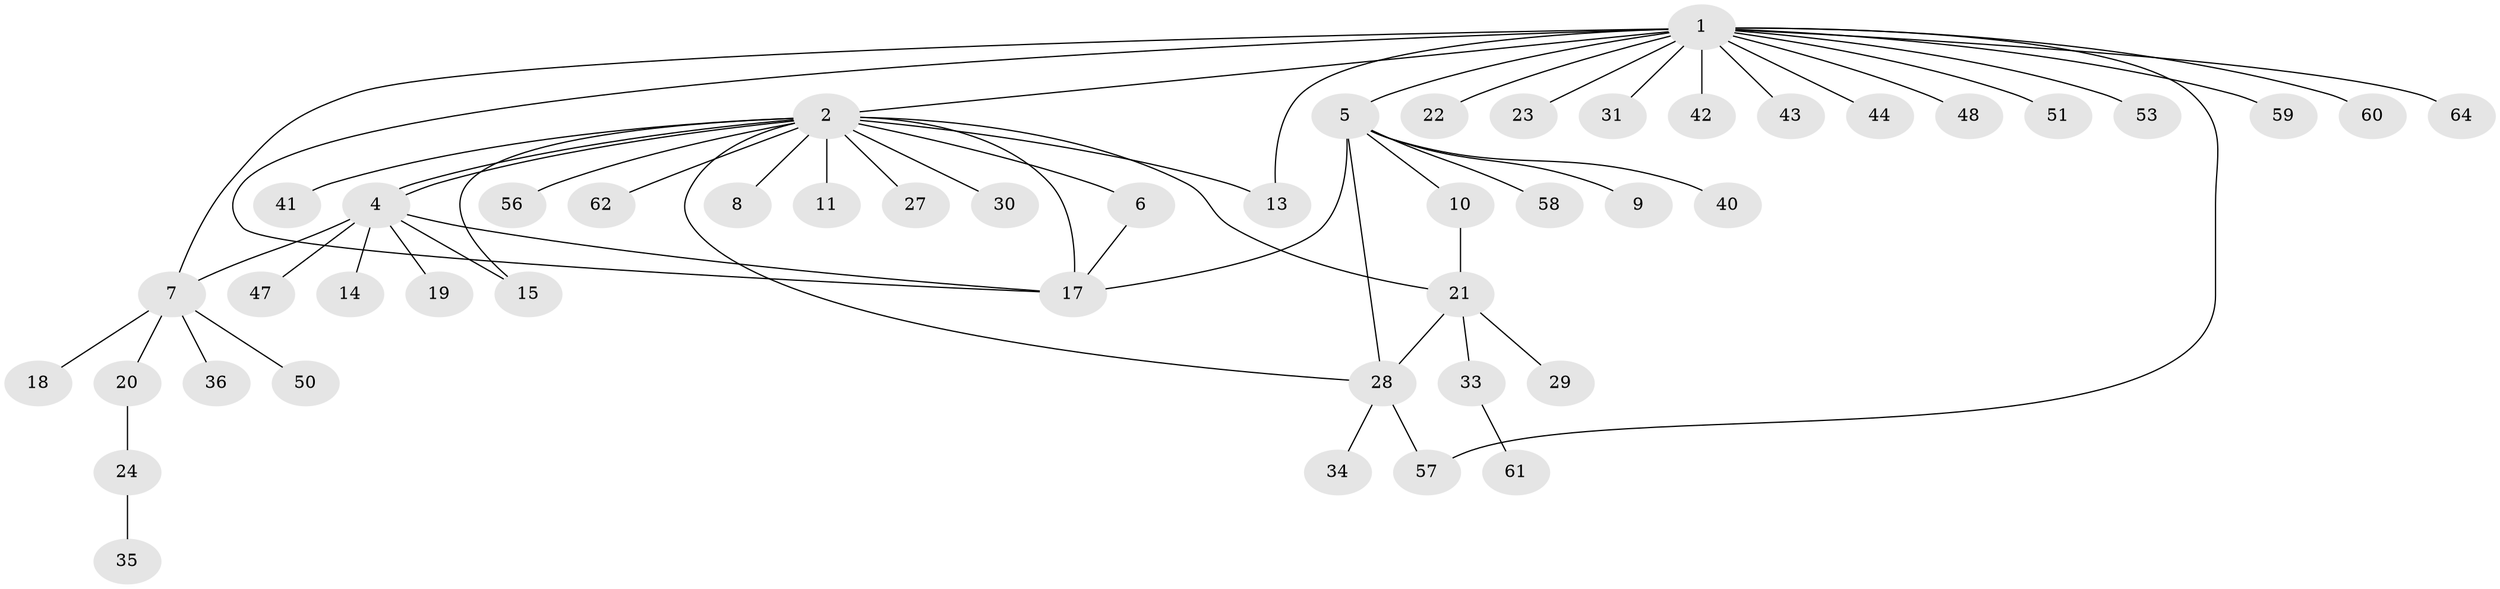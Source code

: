 // original degree distribution, {16: 0.015384615384615385, 18: 0.015384615384615385, 1: 0.5846153846153846, 7: 0.03076923076923077, 9: 0.015384615384615385, 2: 0.15384615384615385, 3: 0.12307692307692308, 5: 0.015384615384615385, 4: 0.03076923076923077, 6: 0.015384615384615385}
// Generated by graph-tools (version 1.1) at 2025/41/03/06/25 10:41:45]
// undirected, 48 vertices, 59 edges
graph export_dot {
graph [start="1"]
  node [color=gray90,style=filled];
  1 [super="+12"];
  2 [super="+3"];
  4 [super="+25"];
  5 [super="+37"];
  6;
  7 [super="+16"];
  8;
  9 [super="+46"];
  10;
  11;
  13 [super="+39"];
  14;
  15;
  17 [super="+54"];
  18;
  19;
  20 [super="+52"];
  21 [super="+49"];
  22 [super="+63"];
  23;
  24 [super="+26"];
  27;
  28 [super="+32"];
  29;
  30;
  31;
  33 [super="+45"];
  34;
  35 [super="+38"];
  36 [super="+55"];
  40;
  41;
  42 [super="+65"];
  43;
  44;
  47;
  48;
  50;
  51;
  53;
  56;
  57;
  58;
  59;
  60;
  61;
  62;
  64;
  1 -- 2 [weight=2];
  1 -- 5 [weight=2];
  1 -- 13;
  1 -- 22;
  1 -- 23;
  1 -- 42 [weight=2];
  1 -- 43;
  1 -- 48;
  1 -- 51;
  1 -- 57;
  1 -- 59;
  1 -- 60;
  1 -- 64;
  1 -- 53;
  1 -- 44;
  1 -- 31;
  1 -- 17;
  1 -- 7;
  2 -- 4;
  2 -- 4;
  2 -- 6;
  2 -- 8;
  2 -- 11;
  2 -- 13;
  2 -- 15;
  2 -- 17;
  2 -- 21;
  2 -- 27;
  2 -- 28;
  2 -- 30;
  2 -- 41;
  2 -- 56;
  2 -- 62;
  4 -- 7;
  4 -- 14;
  4 -- 15;
  4 -- 19;
  4 -- 17;
  4 -- 47;
  5 -- 9;
  5 -- 10;
  5 -- 17;
  5 -- 40;
  5 -- 58;
  5 -- 28;
  6 -- 17;
  7 -- 36;
  7 -- 18;
  7 -- 50;
  7 -- 20;
  10 -- 21;
  20 -- 24;
  21 -- 29;
  21 -- 33;
  21 -- 28;
  24 -- 35;
  28 -- 57;
  28 -- 34;
  33 -- 61;
}
